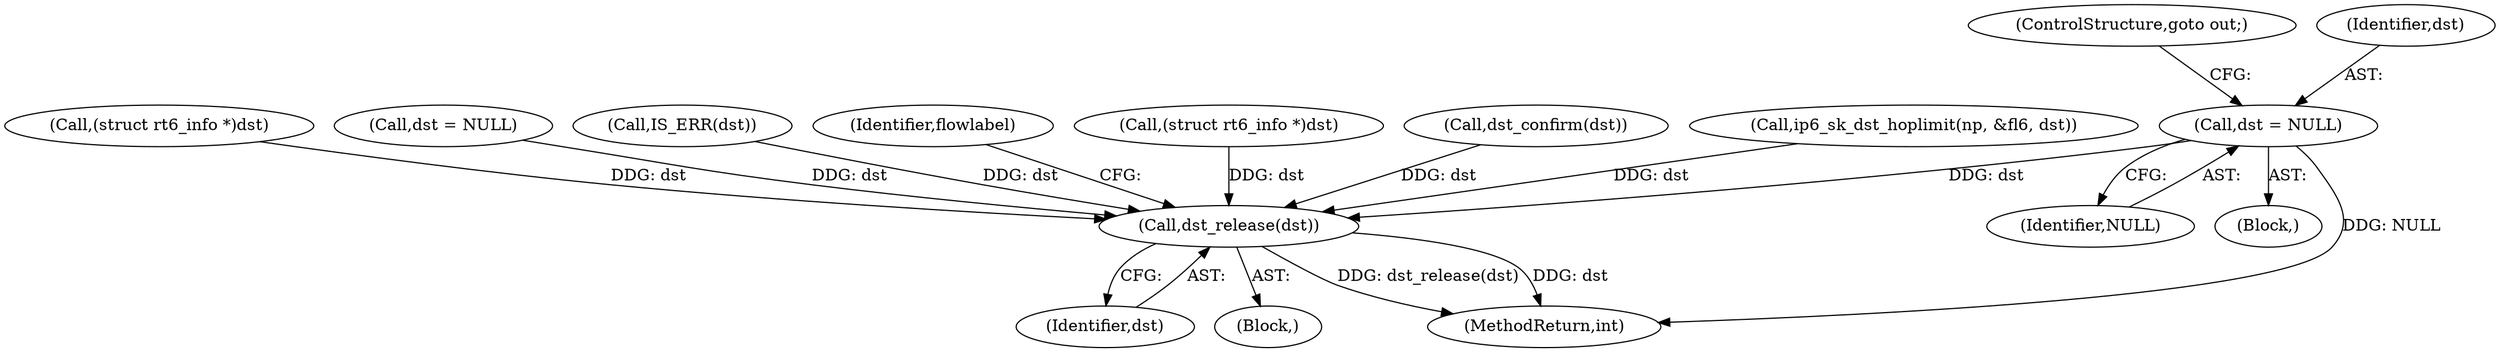 digraph "0_linux_45f6fad84cc305103b28d73482b344d7f5b76f39_18@pointer" {
"1000798" [label="(Call,dst = NULL)"];
"1000993" [label="(Call,dst_release(dst))"];
"1000849" [label="(Call,(struct rt6_info *)dst)"];
"1000989" [label="(Call,dst = NULL)"];
"1000791" [label="(Call,IS_ERR(dst))"];
"1000801" [label="(ControlStructure,goto out;)"];
"1000996" [label="(Identifier,flowlabel)"];
"1000922" [label="(Call,(struct rt6_info *)dst)"];
"1000800" [label="(Identifier,NULL)"];
"1000994" [label="(Identifier,dst)"];
"1000793" [label="(Block,)"];
"1000113" [label="(Block,)"];
"1001027" [label="(Call,dst_confirm(dst))"];
"1000798" [label="(Call,dst = NULL)"];
"1001043" [label="(MethodReturn,int)"];
"1000799" [label="(Identifier,dst)"];
"1000808" [label="(Call,ip6_sk_dst_hoplimit(np, &fl6, dst))"];
"1000993" [label="(Call,dst_release(dst))"];
"1000798" -> "1000793"  [label="AST: "];
"1000798" -> "1000800"  [label="CFG: "];
"1000799" -> "1000798"  [label="AST: "];
"1000800" -> "1000798"  [label="AST: "];
"1000801" -> "1000798"  [label="CFG: "];
"1000798" -> "1001043"  [label="DDG: NULL"];
"1000798" -> "1000993"  [label="DDG: dst"];
"1000993" -> "1000113"  [label="AST: "];
"1000993" -> "1000994"  [label="CFG: "];
"1000994" -> "1000993"  [label="AST: "];
"1000996" -> "1000993"  [label="CFG: "];
"1000993" -> "1001043"  [label="DDG: dst_release(dst)"];
"1000993" -> "1001043"  [label="DDG: dst"];
"1000849" -> "1000993"  [label="DDG: dst"];
"1000791" -> "1000993"  [label="DDG: dst"];
"1001027" -> "1000993"  [label="DDG: dst"];
"1000989" -> "1000993"  [label="DDG: dst"];
"1000922" -> "1000993"  [label="DDG: dst"];
"1000808" -> "1000993"  [label="DDG: dst"];
}
